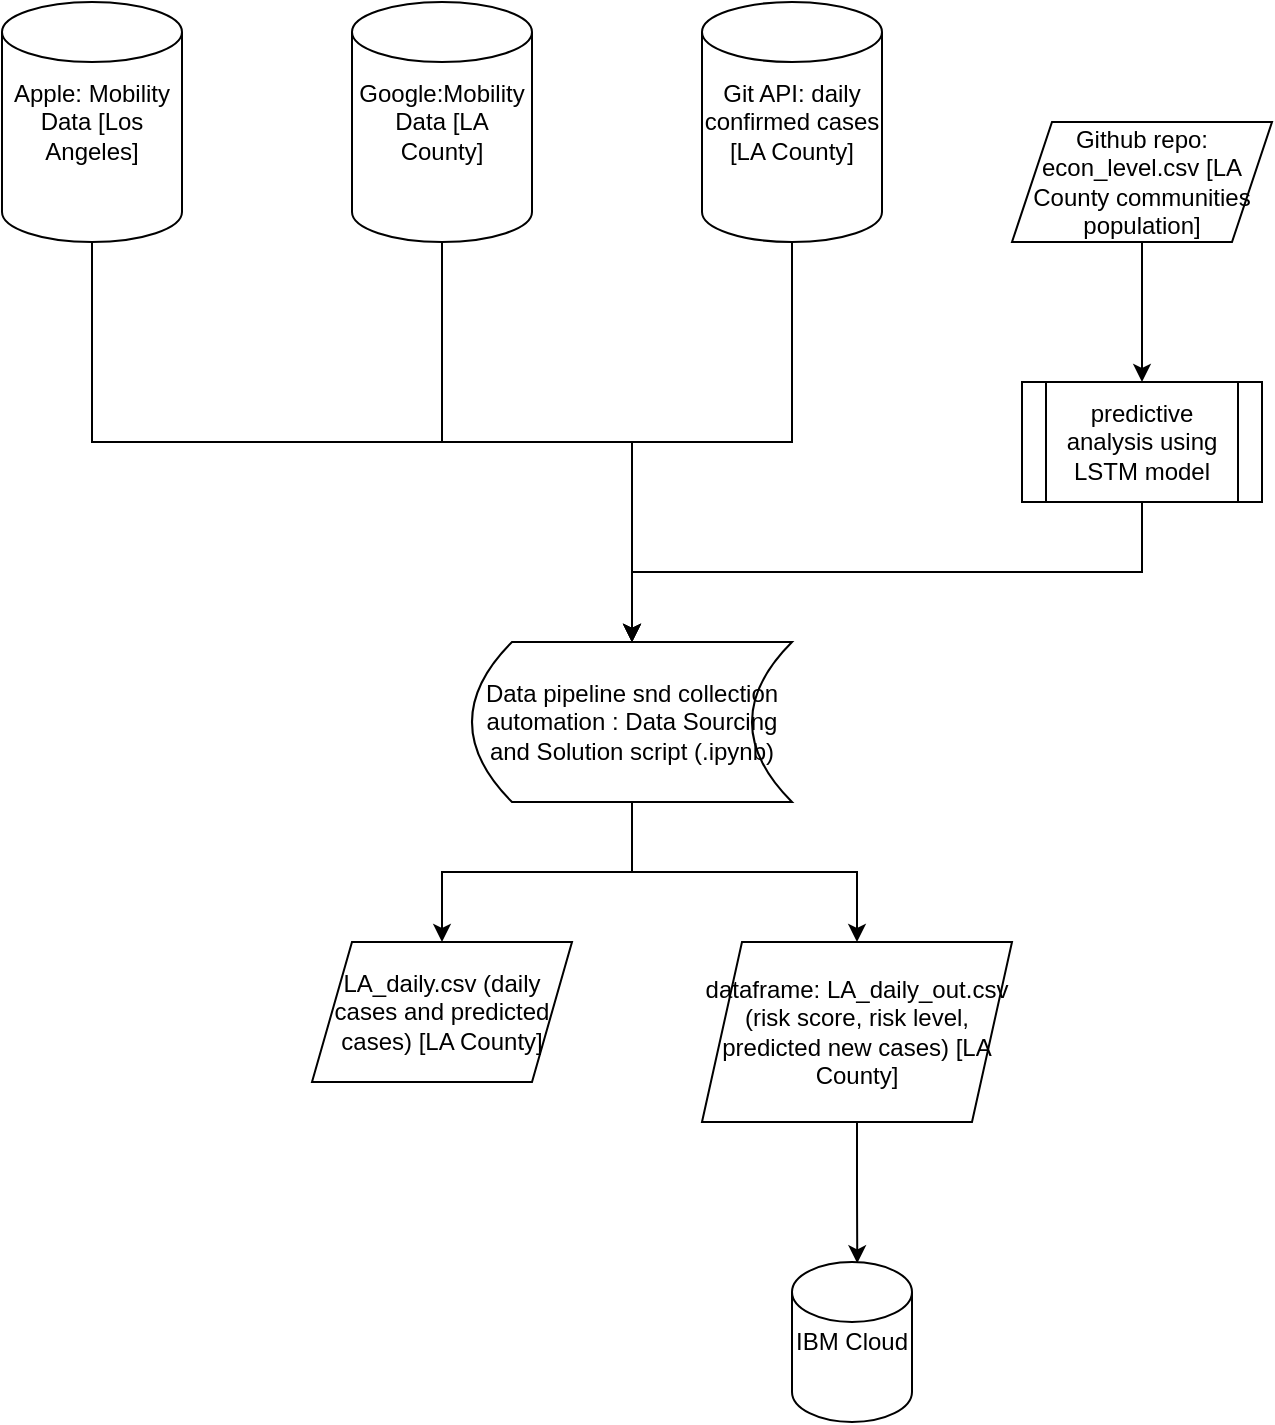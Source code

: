 <mxfile version="13.5.4" type="device"><diagram id="EMMWCg8WO8nGpN-h3Lt4" name="Page-1"><mxGraphModel dx="717" dy="988" grid="1" gridSize="10" guides="1" tooltips="1" connect="1" arrows="1" fold="1" page="1" pageScale="1" pageWidth="850" pageHeight="1100" math="0" shadow="0"><root><mxCell id="0"/><mxCell id="1" parent="0"/><mxCell id="c5__5FzdPdkLztYr7EIl-20" style="edgeStyle=orthogonalEdgeStyle;rounded=0;orthogonalLoop=1;jettySize=auto;html=1;entryX=0.5;entryY=0;entryDx=0;entryDy=0;" edge="1" parent="1" source="c5__5FzdPdkLztYr7EIl-1" target="c5__5FzdPdkLztYr7EIl-10"><mxGeometry relative="1" as="geometry"><mxPoint x="505" y="270" as="targetPoint"/></mxGeometry></mxCell><mxCell id="c5__5FzdPdkLztYr7EIl-1" value="&lt;div&gt;&lt;span&gt;Git API: daily confirmed cases [LA County]&lt;/span&gt;&lt;/div&gt;" style="shape=cylinder2;whiteSpace=wrap;html=1;boundedLbl=1;backgroundOutline=1;size=15;align=center;" vertex="1" parent="1"><mxGeometry x="460" y="100" width="90" height="120" as="geometry"/></mxCell><mxCell id="c5__5FzdPdkLztYr7EIl-22" style="edgeStyle=orthogonalEdgeStyle;rounded=0;orthogonalLoop=1;jettySize=auto;html=1;" edge="1" parent="1" source="c5__5FzdPdkLztYr7EIl-2" target="c5__5FzdPdkLztYr7EIl-10"><mxGeometry relative="1" as="geometry"><mxPoint x="260" y="490" as="targetPoint"/><Array as="points"><mxPoint x="155" y="320"/><mxPoint x="425" y="320"/></Array></mxGeometry></mxCell><mxCell id="c5__5FzdPdkLztYr7EIl-2" value="Apple: Mobility Data [Los Angeles]" style="shape=cylinder2;whiteSpace=wrap;html=1;boundedLbl=1;backgroundOutline=1;size=15;" vertex="1" parent="1"><mxGeometry x="110" y="100" width="90" height="120" as="geometry"/></mxCell><mxCell id="c5__5FzdPdkLztYr7EIl-21" style="edgeStyle=orthogonalEdgeStyle;rounded=0;orthogonalLoop=1;jettySize=auto;html=1;entryX=0.5;entryY=0;entryDx=0;entryDy=0;" edge="1" parent="1" source="c5__5FzdPdkLztYr7EIl-3" target="c5__5FzdPdkLztYr7EIl-10"><mxGeometry relative="1" as="geometry"/></mxCell><mxCell id="c5__5FzdPdkLztYr7EIl-3" value="Google:Mobility Data [LA County]" style="shape=cylinder2;whiteSpace=wrap;html=1;boundedLbl=1;backgroundOutline=1;size=15;" vertex="1" parent="1"><mxGeometry x="285" y="100" width="90" height="120" as="geometry"/></mxCell><mxCell id="c5__5FzdPdkLztYr7EIl-25" style="edgeStyle=orthogonalEdgeStyle;rounded=0;orthogonalLoop=1;jettySize=auto;html=1;exitX=0.5;exitY=1;exitDx=0;exitDy=0;entryX=0.5;entryY=0;entryDx=0;entryDy=0;" edge="1" parent="1" source="c5__5FzdPdkLztYr7EIl-10" target="c5__5FzdPdkLztYr7EIl-14"><mxGeometry relative="1" as="geometry"/></mxCell><mxCell id="c5__5FzdPdkLztYr7EIl-26" style="edgeStyle=orthogonalEdgeStyle;rounded=0;orthogonalLoop=1;jettySize=auto;html=1;exitX=0.5;exitY=1;exitDx=0;exitDy=0;entryX=0.5;entryY=0;entryDx=0;entryDy=0;" edge="1" parent="1" source="c5__5FzdPdkLztYr7EIl-10" target="c5__5FzdPdkLztYr7EIl-23"><mxGeometry relative="1" as="geometry"/></mxCell><mxCell id="c5__5FzdPdkLztYr7EIl-10" value="&lt;span&gt;Data pipeline snd collection automation : Data Sourcing and Solution script (.ipynb)&lt;/span&gt;" style="shape=dataStorage;whiteSpace=wrap;html=1;fixedSize=1;" vertex="1" parent="1"><mxGeometry x="345" y="420" width="160" height="80" as="geometry"/></mxCell><mxCell id="c5__5FzdPdkLztYr7EIl-18" style="edgeStyle=orthogonalEdgeStyle;rounded=0;orthogonalLoop=1;jettySize=auto;html=1;entryX=0.5;entryY=0;entryDx=0;entryDy=0;" edge="1" parent="1" source="c5__5FzdPdkLztYr7EIl-13" target="c5__5FzdPdkLztYr7EIl-16"><mxGeometry relative="1" as="geometry"/></mxCell><mxCell id="c5__5FzdPdkLztYr7EIl-13" value="Github repo: econ_level.csv [LA County communities population]" style="shape=parallelogram;perimeter=parallelogramPerimeter;whiteSpace=wrap;html=1;fixedSize=1;" vertex="1" parent="1"><mxGeometry x="615" y="160" width="130" height="60" as="geometry"/></mxCell><mxCell id="c5__5FzdPdkLztYr7EIl-14" value="LA_daily.csv (daily cases and predicted cases) [LA County]" style="shape=parallelogram;perimeter=parallelogramPerimeter;whiteSpace=wrap;html=1;fixedSize=1;" vertex="1" parent="1"><mxGeometry x="265" y="570" width="130" height="70" as="geometry"/></mxCell><mxCell id="c5__5FzdPdkLztYr7EIl-19" style="edgeStyle=orthogonalEdgeStyle;rounded=0;orthogonalLoop=1;jettySize=auto;html=1;exitX=0.5;exitY=1;exitDx=0;exitDy=0;entryX=0.5;entryY=0;entryDx=0;entryDy=0;" edge="1" parent="1" source="c5__5FzdPdkLztYr7EIl-16" target="c5__5FzdPdkLztYr7EIl-10"><mxGeometry relative="1" as="geometry"/></mxCell><mxCell id="c5__5FzdPdkLztYr7EIl-16" value="predictive analysis using LSTM model" style="shape=process;whiteSpace=wrap;html=1;backgroundOutline=1;" vertex="1" parent="1"><mxGeometry x="620" y="290" width="120" height="60" as="geometry"/></mxCell><mxCell id="c5__5FzdPdkLztYr7EIl-27" style="edgeStyle=orthogonalEdgeStyle;rounded=0;orthogonalLoop=1;jettySize=auto;html=1;exitX=0.5;exitY=1;exitDx=0;exitDy=0;entryX=0.544;entryY=0.008;entryDx=0;entryDy=0;entryPerimeter=0;" edge="1" parent="1" source="c5__5FzdPdkLztYr7EIl-23" target="c5__5FzdPdkLztYr7EIl-24"><mxGeometry relative="1" as="geometry"><mxPoint x="537.667" y="690" as="targetPoint"/></mxGeometry></mxCell><mxCell id="c5__5FzdPdkLztYr7EIl-23" value="dataframe: LA_daily_out.csv (risk score, risk level, predicted new cases) [LA County]" style="shape=parallelogram;perimeter=parallelogramPerimeter;whiteSpace=wrap;html=1;fixedSize=1;" vertex="1" parent="1"><mxGeometry x="460" y="570" width="155" height="90" as="geometry"/></mxCell><mxCell id="c5__5FzdPdkLztYr7EIl-24" value="IBM Cloud" style="shape=cylinder2;whiteSpace=wrap;html=1;boundedLbl=1;backgroundOutline=1;size=15;" vertex="1" parent="1"><mxGeometry x="505" y="730" width="60" height="80" as="geometry"/></mxCell></root></mxGraphModel></diagram></mxfile>